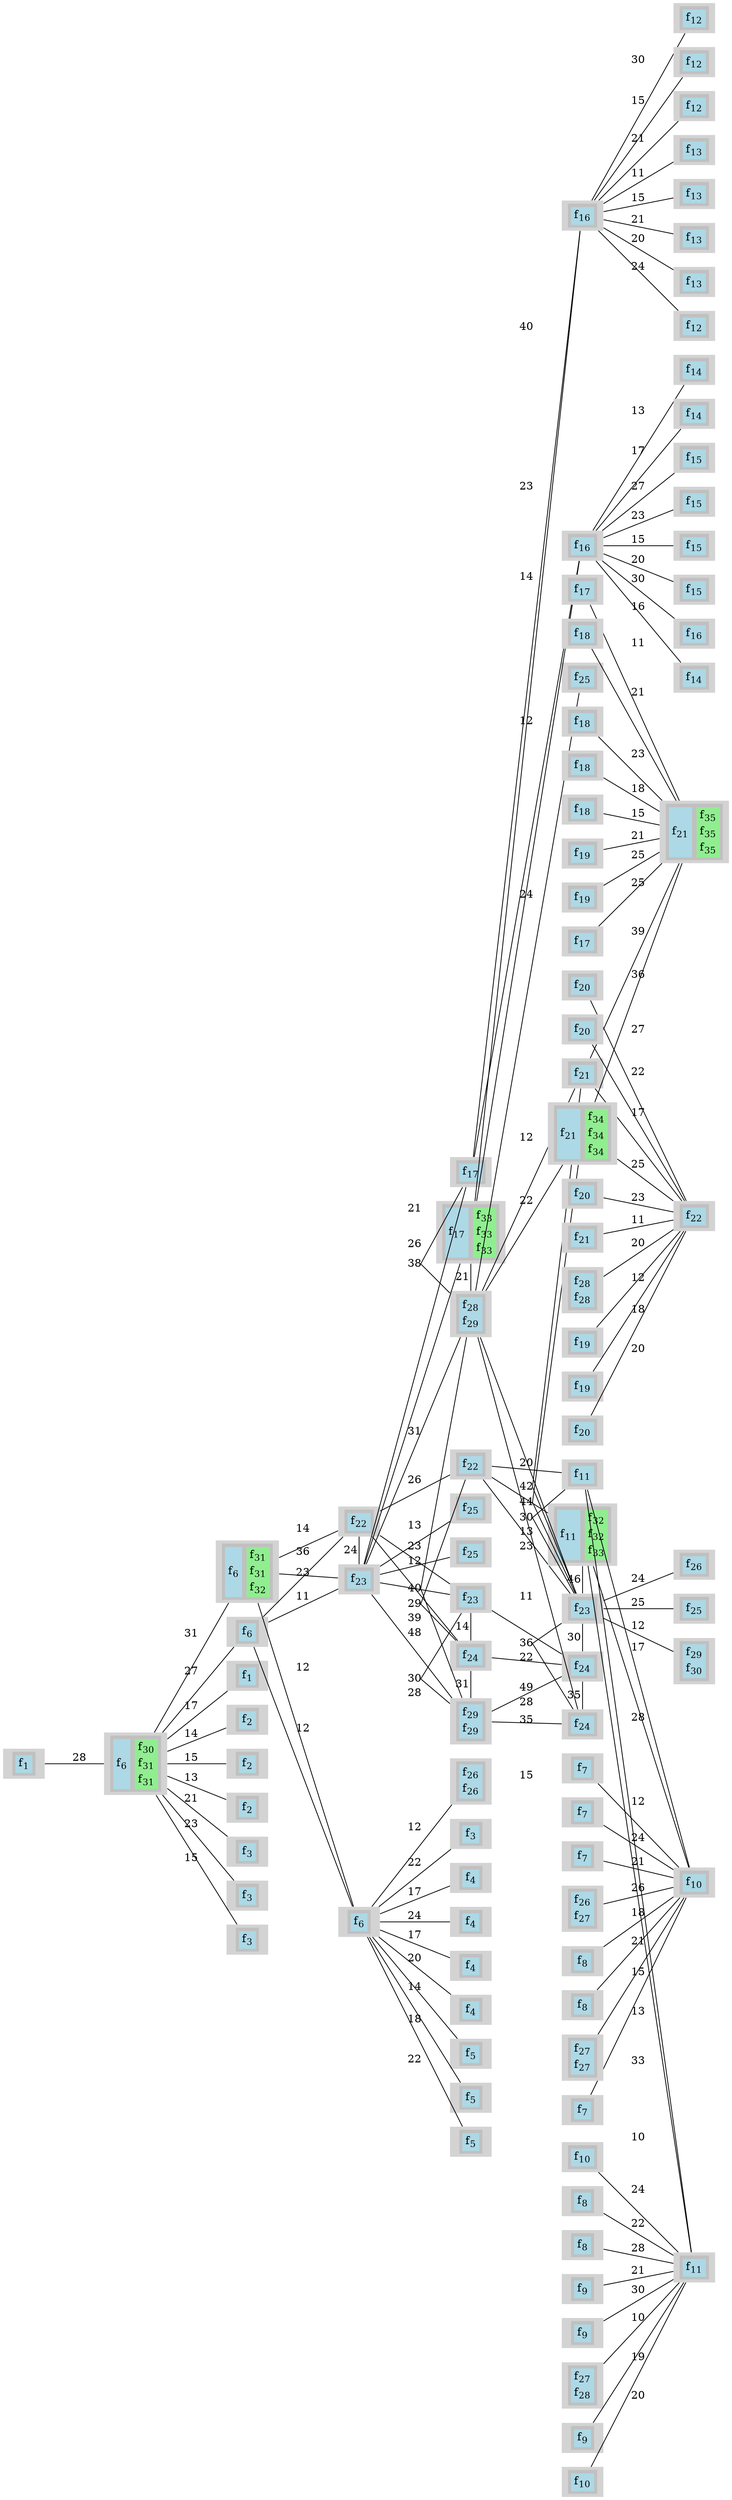 digraph G
{
ranksep = "equally"
rankdir = LR
node [shape=none]
{rank = same; 1; };
{rank = same; 18; };
{rank = same; 2; 3; 4; 5; 6; 7; 8; 20; 21; };
{rank = same; 19; 82; 84; };
{rank = same; 9; 10; 11; 12; 13; 14; 15; 16; 17; 83; 87; 88; 60; 61; 86; 89; 92; 93; };
{rank = same; 40; 41; 85; 90; 58; 59; 78; 79; 91; 94; };
{rank = same; 38; 39; 95; 96; 97; 42; 43; 44; 45; 46; 47; 48; 49; 50; 51; 52; 53; 54; 55; 56; 57; 80; 81; };
{rank = same; 22; 23; 24; 25; 26; 27; 28; 29; 30; 31; 32; 33; 34; 35; 36; 37; 62; 63; 64; 65; 66; 67; 68; 69; 70; 71; 72; 73; 74; 75; 76; 77; };
1[style=filled
label=<
<TABLE BORDER="0" BGCOLOR="gray">
<TR>
<TD>
<TABLE BORDER="0" BGCOLOR="lightblue">
<TR><TD PORT="f1" BGCOLOR="lightblue">f<SUB>1</SUB></TD></TR>
</TABLE>
</TD>
</TR>
</TABLE>>]

18[style=filled
label=<
<TABLE BORDER="0" BGCOLOR="gray">
<TR>
<TD>
<TABLE BORDER="0" BGCOLOR="lightblue">
<TR><TD PORT="f17" BGCOLOR="lightblue">f<SUB>6</SUB></TD></TR>
</TABLE>
</TD>
<TD>
<TABLE BORDER="0" BGCOLOR="lightgreen">
<TR><TD PORT="f106" BGCOLOR="lightgreen">f<SUB>30</SUB></TD></TR>
<TR><TD PORT="f107" BGCOLOR="lightgreen">f<SUB>31</SUB></TD></TR>
<TR><TD PORT="f108" BGCOLOR="lightgreen">f<SUB>31</SUB></TD></TR>
</TABLE>
</TD>
</TR>
</TABLE>>]

2[style=filled
label=<
<TABLE BORDER="0" BGCOLOR="gray">
<TR>
<TD>
<TABLE BORDER="0" BGCOLOR="lightblue">
<TR><TD PORT="f2" BGCOLOR="lightblue">f<SUB>1</SUB></TD></TR>
</TABLE>
</TD>
</TR>
</TABLE>>]

3[style=filled
label=<
<TABLE BORDER="0" BGCOLOR="gray">
<TR>
<TD>
<TABLE BORDER="0" BGCOLOR="lightblue">
<TR><TD PORT="f3" BGCOLOR="lightblue">f<SUB>2</SUB></TD></TR>
</TABLE>
</TD>
</TR>
</TABLE>>]

4[style=filled
label=<
<TABLE BORDER="0" BGCOLOR="gray">
<TR>
<TD>
<TABLE BORDER="0" BGCOLOR="lightblue">
<TR><TD PORT="f4" BGCOLOR="lightblue">f<SUB>2</SUB></TD></TR>
</TABLE>
</TD>
</TR>
</TABLE>>]

5[style=filled
label=<
<TABLE BORDER="0" BGCOLOR="gray">
<TR>
<TD>
<TABLE BORDER="0" BGCOLOR="lightblue">
<TR><TD PORT="f5" BGCOLOR="lightblue">f<SUB>2</SUB></TD></TR>
</TABLE>
</TD>
</TR>
</TABLE>>]

6[style=filled
label=<
<TABLE BORDER="0" BGCOLOR="gray">
<TR>
<TD>
<TABLE BORDER="0" BGCOLOR="lightblue">
<TR><TD PORT="f6" BGCOLOR="lightblue">f<SUB>3</SUB></TD></TR>
</TABLE>
</TD>
</TR>
</TABLE>>]

7[style=filled
label=<
<TABLE BORDER="0" BGCOLOR="gray">
<TR>
<TD>
<TABLE BORDER="0" BGCOLOR="lightblue">
<TR><TD PORT="f7" BGCOLOR="lightblue">f<SUB>3</SUB></TD></TR>
</TABLE>
</TD>
</TR>
</TABLE>>]

8[style=filled
label=<
<TABLE BORDER="0" BGCOLOR="gray">
<TR>
<TD>
<TABLE BORDER="0" BGCOLOR="lightblue">
<TR><TD PORT="f8" BGCOLOR="lightblue">f<SUB>3</SUB></TD></TR>
</TABLE>
</TD>
</TR>
</TABLE>>]

20[style=filled
label=<
<TABLE BORDER="0" BGCOLOR="gray">
<TR>
<TD>
<TABLE BORDER="0" BGCOLOR="lightblue">
<TR><TD PORT="f19" BGCOLOR="lightblue">f<SUB>6</SUB></TD></TR>
</TABLE>
</TD>
</TR>
</TABLE>>]

21[style=filled
label=<
<TABLE BORDER="0" BGCOLOR="gray">
<TR>
<TD>
<TABLE BORDER="0" BGCOLOR="lightblue">
<TR><TD PORT="f20" BGCOLOR="lightblue">f<SUB>6</SUB></TD></TR>
</TABLE>
</TD>
<TD>
<TABLE BORDER="0" BGCOLOR="lightgreen">
<TR><TD PORT="f109" BGCOLOR="lightgreen">f<SUB>31</SUB></TD></TR>
<TR><TD PORT="f110" BGCOLOR="lightgreen">f<SUB>31</SUB></TD></TR>
<TR><TD PORT="f111" BGCOLOR="lightgreen">f<SUB>32</SUB></TD></TR>
</TABLE>
</TD>
</TR>
</TABLE>>]

19[style=filled
label=<
<TABLE BORDER="0" BGCOLOR="gray">
<TR>
<TD>
<TABLE BORDER="0" BGCOLOR="lightblue">
<TR><TD PORT="f18" BGCOLOR="lightblue">f<SUB>6</SUB></TD></TR>
</TABLE>
</TD>
</TR>
</TABLE>>]

82[style=filled
label=<
<TABLE BORDER="0" BGCOLOR="gray">
<TR>
<TD>
<TABLE BORDER="0" BGCOLOR="lightblue">
<TR><TD PORT="f77" BGCOLOR="lightblue">f<SUB>22</SUB></TD></TR>
</TABLE>
</TD>
</TR>
</TABLE>>]

84[style=filled
label=<
<TABLE BORDER="0" BGCOLOR="gray">
<TR>
<TD>
<TABLE BORDER="0" BGCOLOR="lightblue">
<TR><TD PORT="f79" BGCOLOR="lightblue">f<SUB>23</SUB></TD></TR>
</TABLE>
</TD>
</TR>
</TABLE>>]

9[style=filled
label=<
<TABLE BORDER="0" BGCOLOR="gray">
<TR>
<TD>
<TABLE BORDER="0" BGCOLOR="lightblue">
<TR><TD PORT="f9" BGCOLOR="lightblue">f<SUB>3</SUB></TD></TR>
</TABLE>
</TD>
</TR>
</TABLE>>]

10[style=filled
label=<
<TABLE BORDER="0" BGCOLOR="gray">
<TR>
<TD>
<TABLE BORDER="0" BGCOLOR="lightblue">
<TR><TD PORT="f10" BGCOLOR="lightblue">f<SUB>4</SUB></TD></TR>
</TABLE>
</TD>
</TR>
</TABLE>>]

11[style=filled
label=<
<TABLE BORDER="0" BGCOLOR="gray">
<TR>
<TD>
<TABLE BORDER="0" BGCOLOR="lightblue">
<TR><TD PORT="f11" BGCOLOR="lightblue">f<SUB>4</SUB></TD></TR>
</TABLE>
</TD>
</TR>
</TABLE>>]

12[style=filled
label=<
<TABLE BORDER="0" BGCOLOR="gray">
<TR>
<TD>
<TABLE BORDER="0" BGCOLOR="lightblue">
<TR><TD PORT="f12" BGCOLOR="lightblue">f<SUB>4</SUB></TD></TR>
</TABLE>
</TD>
</TR>
</TABLE>>]

13[style=filled
label=<
<TABLE BORDER="0" BGCOLOR="gray">
<TR>
<TD>
<TABLE BORDER="0" BGCOLOR="lightblue">
<TR><TD PORT="f13" BGCOLOR="lightblue">f<SUB>4</SUB></TD></TR>
</TABLE>
</TD>
</TR>
</TABLE>>]

14[style=filled
label=<
<TABLE BORDER="0" BGCOLOR="gray">
<TR>
<TD>
<TABLE BORDER="0" BGCOLOR="lightblue">
<TR><TD PORT="f14" BGCOLOR="lightblue">f<SUB>5</SUB></TD></TR>
</TABLE>
</TD>
</TR>
</TABLE>>]

15[style=filled
label=<
<TABLE BORDER="0" BGCOLOR="gray">
<TR>
<TD>
<TABLE BORDER="0" BGCOLOR="lightblue">
<TR><TD PORT="f15" BGCOLOR="lightblue">f<SUB>5</SUB></TD></TR>
</TABLE>
</TD>
</TR>
</TABLE>>]

16[style=filled
label=<
<TABLE BORDER="0" BGCOLOR="gray">
<TR>
<TD>
<TABLE BORDER="0" BGCOLOR="lightblue">
<TR><TD PORT="f16" BGCOLOR="lightblue">f<SUB>5</SUB></TD></TR>
</TABLE>
</TD>
</TR>
</TABLE>>]

17[style=filled
label=<
<TABLE BORDER="0" BGCOLOR="gray">
<TR>
<TD>
<TABLE BORDER="0" BGCOLOR="lightblue">
<TR><TD PORT="f90" BGCOLOR="lightblue">f<SUB>26</SUB></TD></TR>
<TR><TD PORT="f91" BGCOLOR="lightblue">f<SUB>26</SUB></TD></TR>
</TABLE>
</TD>
</TR>
</TABLE>>]

83[style=filled
label=<
<TABLE BORDER="0" BGCOLOR="gray">
<TR>
<TD>
<TABLE BORDER="0" BGCOLOR="lightblue">
<TR><TD PORT="f78" BGCOLOR="lightblue">f<SUB>22</SUB></TD></TR>
</TABLE>
</TD>
</TR>
</TABLE>>]

87[style=filled
label=<
<TABLE BORDER="0" BGCOLOR="gray">
<TR>
<TD>
<TABLE BORDER="0" BGCOLOR="lightblue">
<TR><TD PORT="f81" BGCOLOR="lightblue">f<SUB>23</SUB></TD></TR>
</TABLE>
</TD>
</TR>
</TABLE>>]

88[style=filled
label=<
<TABLE BORDER="0" BGCOLOR="gray">
<TR>
<TD>
<TABLE BORDER="0" BGCOLOR="lightblue">
<TR><TD PORT="f82" BGCOLOR="lightblue">f<SUB>24</SUB></TD></TR>
</TABLE>
</TD>
</TR>
</TABLE>>]

60[style=filled
label=<
<TABLE BORDER="0" BGCOLOR="gray">
<TR>
<TD>
<TABLE BORDER="0" BGCOLOR="lightblue">
<TR><TD PORT="f56" BGCOLOR="lightblue">f<SUB>17</SUB></TD></TR>
</TABLE>
</TD>
<TD>
<TABLE BORDER="0" BGCOLOR="lightgreen">
<TR><TD PORT="f115" BGCOLOR="lightgreen">f<SUB>33</SUB></TD></TR>
<TR><TD PORT="f116" BGCOLOR="lightgreen">f<SUB>33</SUB></TD></TR>
<TR><TD PORT="f117" BGCOLOR="lightgreen">f<SUB>33</SUB></TD></TR>
</TABLE>
</TD>
</TR>
</TABLE>>]

61[style=filled
label=<
<TABLE BORDER="0" BGCOLOR="gray">
<TR>
<TD>
<TABLE BORDER="0" BGCOLOR="lightblue">
<TR><TD PORT="f57" BGCOLOR="lightblue">f<SUB>17</SUB></TD></TR>
</TABLE>
</TD>
</TR>
</TABLE>>]

86[style=filled
label=<
<TABLE BORDER="0" BGCOLOR="gray">
<TR>
<TD>
<TABLE BORDER="0" BGCOLOR="lightblue">
<TR><TD PORT="f100" BGCOLOR="lightblue">f<SUB>28</SUB></TD></TR>
<TR><TD PORT="f101" BGCOLOR="lightblue">f<SUB>29</SUB></TD></TR>
</TABLE>
</TD>
</TR>
</TABLE>>]

89[style=filled
label=<
<TABLE BORDER="0" BGCOLOR="gray">
<TR>
<TD>
<TABLE BORDER="0" BGCOLOR="lightblue">
<TR><TD PORT="f102" BGCOLOR="lightblue">f<SUB>29</SUB></TD></TR>
<TR><TD PORT="f103" BGCOLOR="lightblue">f<SUB>29</SUB></TD></TR>
</TABLE>
</TD>
</TR>
</TABLE>>]

92[style=filled
label=<
<TABLE BORDER="0" BGCOLOR="gray">
<TR>
<TD>
<TABLE BORDER="0" BGCOLOR="lightblue">
<TR><TD PORT="f85" BGCOLOR="lightblue">f<SUB>25</SUB></TD></TR>
</TABLE>
</TD>
</TR>
</TABLE>>]

93[style=filled
label=<
<TABLE BORDER="0" BGCOLOR="gray">
<TR>
<TD>
<TABLE BORDER="0" BGCOLOR="lightblue">
<TR><TD PORT="f86" BGCOLOR="lightblue">f<SUB>25</SUB></TD></TR>
</TABLE>
</TD>
</TR>
</TABLE>>]

40[style=filled
label=<
<TABLE BORDER="0" BGCOLOR="gray">
<TR>
<TD>
<TABLE BORDER="0" BGCOLOR="lightblue">
<TR><TD PORT="f36" BGCOLOR="lightblue">f<SUB>11</SUB></TD></TR>
</TABLE>
</TD>
<TD>
<TABLE BORDER="0" BGCOLOR="lightgreen">
<TR><TD PORT="f112" BGCOLOR="lightgreen">f<SUB>32</SUB></TD></TR>
<TR><TD PORT="f113" BGCOLOR="lightgreen">f<SUB>32</SUB></TD></TR>
<TR><TD PORT="f114" BGCOLOR="lightgreen">f<SUB>33</SUB></TD></TR>
</TABLE>
</TD>
</TR>
</TABLE>>]

41[style=filled
label=<
<TABLE BORDER="0" BGCOLOR="gray">
<TR>
<TD>
<TABLE BORDER="0" BGCOLOR="lightblue">
<TR><TD PORT="f37" BGCOLOR="lightblue">f<SUB>11</SUB></TD></TR>
</TABLE>
</TD>
</TR>
</TABLE>>]

85[style=filled
label=<
<TABLE BORDER="0" BGCOLOR="gray">
<TR>
<TD>
<TABLE BORDER="0" BGCOLOR="lightblue">
<TR><TD PORT="f80" BGCOLOR="lightblue">f<SUB>23</SUB></TD></TR>
</TABLE>
</TD>
</TR>
</TABLE>>]

90[style=filled
label=<
<TABLE BORDER="0" BGCOLOR="gray">
<TR>
<TD>
<TABLE BORDER="0" BGCOLOR="lightblue">
<TR><TD PORT="f83" BGCOLOR="lightblue">f<SUB>24</SUB></TD></TR>
</TABLE>
</TD>
</TR>
</TABLE>>]

58[style=filled
label=<
<TABLE BORDER="0" BGCOLOR="gray">
<TR>
<TD>
<TABLE BORDER="0" BGCOLOR="lightblue">
<TR><TD PORT="f54" BGCOLOR="lightblue">f<SUB>16</SUB></TD></TR>
</TABLE>
</TD>
</TR>
</TABLE>>]

59[style=filled
label=<
<TABLE BORDER="0" BGCOLOR="gray">
<TR>
<TD>
<TABLE BORDER="0" BGCOLOR="lightblue">
<TR><TD PORT="f55" BGCOLOR="lightblue">f<SUB>16</SUB></TD></TR>
</TABLE>
</TD>
</TR>
</TABLE>>]

78[style=filled
label=<
<TABLE BORDER="0" BGCOLOR="gray">
<TR>
<TD>
<TABLE BORDER="0" BGCOLOR="lightblue">
<TR><TD PORT="f73" BGCOLOR="lightblue">f<SUB>21</SUB></TD></TR>
</TABLE>
</TD>
</TR>
</TABLE>>]

79[style=filled
label=<
<TABLE BORDER="0" BGCOLOR="gray">
<TR>
<TD>
<TABLE BORDER="0" BGCOLOR="lightblue">
<TR><TD PORT="f74" BGCOLOR="lightblue">f<SUB>21</SUB></TD></TR>
</TABLE>
</TD>
<TD>
<TABLE BORDER="0" BGCOLOR="lightgreen">
<TR><TD PORT="f118" BGCOLOR="lightgreen">f<SUB>34</SUB></TD></TR>
<TR><TD PORT="f119" BGCOLOR="lightgreen">f<SUB>34</SUB></TD></TR>
<TR><TD PORT="f120" BGCOLOR="lightgreen">f<SUB>34</SUB></TD></TR>
</TABLE>
</TD>
</TR>
</TABLE>>]

91[style=filled
label=<
<TABLE BORDER="0" BGCOLOR="gray">
<TR>
<TD>
<TABLE BORDER="0" BGCOLOR="lightblue">
<TR><TD PORT="f84" BGCOLOR="lightblue">f<SUB>24</SUB></TD></TR>
</TABLE>
</TD>
</TR>
</TABLE>>]

94[style=filled
label=<
<TABLE BORDER="0" BGCOLOR="gray">
<TR>
<TD>
<TABLE BORDER="0" BGCOLOR="lightblue">
<TR><TD PORT="f87" BGCOLOR="lightblue">f<SUB>25</SUB></TD></TR>
</TABLE>
</TD>
</TR>
</TABLE>>]

38[style=filled
label=<
<TABLE BORDER="0" BGCOLOR="gray">
<TR>
<TD>
<TABLE BORDER="0" BGCOLOR="lightblue">
<TR><TD PORT="f34" BGCOLOR="lightblue">f<SUB>10</SUB></TD></TR>
</TABLE>
</TD>
</TR>
</TABLE>>]

39[style=filled
label=<
<TABLE BORDER="0" BGCOLOR="gray">
<TR>
<TD>
<TABLE BORDER="0" BGCOLOR="lightblue">
<TR><TD PORT="f35" BGCOLOR="lightblue">f<SUB>11</SUB></TD></TR>
</TABLE>
</TD>
</TR>
</TABLE>>]

95[style=filled
label=<
<TABLE BORDER="0" BGCOLOR="gray">
<TR>
<TD>
<TABLE BORDER="0" BGCOLOR="lightblue">
<TR><TD PORT="f88" BGCOLOR="lightblue">f<SUB>25</SUB></TD></TR>
</TABLE>
</TD>
</TR>
</TABLE>>]

96[style=filled
label=<
<TABLE BORDER="0" BGCOLOR="gray">
<TR>
<TD>
<TABLE BORDER="0" BGCOLOR="lightblue">
<TR><TD PORT="f104" BGCOLOR="lightblue">f<SUB>29</SUB></TD></TR>
<TR><TD PORT="f105" BGCOLOR="lightblue">f<SUB>30</SUB></TD></TR>
</TABLE>
</TD>
</TR>
</TABLE>>]

97[style=filled
label=<
<TABLE BORDER="0" BGCOLOR="gray">
<TR>
<TD>
<TABLE BORDER="0" BGCOLOR="lightblue">
<TR><TD PORT="f89" BGCOLOR="lightblue">f<SUB>26</SUB></TD></TR>
</TABLE>
</TD>
</TR>
</TABLE>>]

42[style=filled
label=<
<TABLE BORDER="0" BGCOLOR="gray">
<TR>
<TD>
<TABLE BORDER="0" BGCOLOR="lightblue">
<TR><TD PORT="f38" BGCOLOR="lightblue">f<SUB>12</SUB></TD></TR>
</TABLE>
</TD>
</TR>
</TABLE>>]

43[style=filled
label=<
<TABLE BORDER="0" BGCOLOR="gray">
<TR>
<TD>
<TABLE BORDER="0" BGCOLOR="lightblue">
<TR><TD PORT="f39" BGCOLOR="lightblue">f<SUB>12</SUB></TD></TR>
</TABLE>
</TD>
</TR>
</TABLE>>]

44[style=filled
label=<
<TABLE BORDER="0" BGCOLOR="gray">
<TR>
<TD>
<TABLE BORDER="0" BGCOLOR="lightblue">
<TR><TD PORT="f40" BGCOLOR="lightblue">f<SUB>12</SUB></TD></TR>
</TABLE>
</TD>
</TR>
</TABLE>>]

45[style=filled
label=<
<TABLE BORDER="0" BGCOLOR="gray">
<TR>
<TD>
<TABLE BORDER="0" BGCOLOR="lightblue">
<TR><TD PORT="f41" BGCOLOR="lightblue">f<SUB>12</SUB></TD></TR>
</TABLE>
</TD>
</TR>
</TABLE>>]

46[style=filled
label=<
<TABLE BORDER="0" BGCOLOR="gray">
<TR>
<TD>
<TABLE BORDER="0" BGCOLOR="lightblue">
<TR><TD PORT="f42" BGCOLOR="lightblue">f<SUB>13</SUB></TD></TR>
</TABLE>
</TD>
</TR>
</TABLE>>]

47[style=filled
label=<
<TABLE BORDER="0" BGCOLOR="gray">
<TR>
<TD>
<TABLE BORDER="0" BGCOLOR="lightblue">
<TR><TD PORT="f43" BGCOLOR="lightblue">f<SUB>13</SUB></TD></TR>
</TABLE>
</TD>
</TR>
</TABLE>>]

48[style=filled
label=<
<TABLE BORDER="0" BGCOLOR="gray">
<TR>
<TD>
<TABLE BORDER="0" BGCOLOR="lightblue">
<TR><TD PORT="f44" BGCOLOR="lightblue">f<SUB>13</SUB></TD></TR>
</TABLE>
</TD>
</TR>
</TABLE>>]

49[style=filled
label=<
<TABLE BORDER="0" BGCOLOR="gray">
<TR>
<TD>
<TABLE BORDER="0" BGCOLOR="lightblue">
<TR><TD PORT="f45" BGCOLOR="lightblue">f<SUB>13</SUB></TD></TR>
</TABLE>
</TD>
</TR>
</TABLE>>]

50[style=filled
label=<
<TABLE BORDER="0" BGCOLOR="gray">
<TR>
<TD>
<TABLE BORDER="0" BGCOLOR="lightblue">
<TR><TD PORT="f46" BGCOLOR="lightblue">f<SUB>14</SUB></TD></TR>
</TABLE>
</TD>
</TR>
</TABLE>>]

51[style=filled
label=<
<TABLE BORDER="0" BGCOLOR="gray">
<TR>
<TD>
<TABLE BORDER="0" BGCOLOR="lightblue">
<TR><TD PORT="f47" BGCOLOR="lightblue">f<SUB>14</SUB></TD></TR>
</TABLE>
</TD>
</TR>
</TABLE>>]

52[style=filled
label=<
<TABLE BORDER="0" BGCOLOR="gray">
<TR>
<TD>
<TABLE BORDER="0" BGCOLOR="lightblue">
<TR><TD PORT="f48" BGCOLOR="lightblue">f<SUB>14</SUB></TD></TR>
</TABLE>
</TD>
</TR>
</TABLE>>]

53[style=filled
label=<
<TABLE BORDER="0" BGCOLOR="gray">
<TR>
<TD>
<TABLE BORDER="0" BGCOLOR="lightblue">
<TR><TD PORT="f49" BGCOLOR="lightblue">f<SUB>15</SUB></TD></TR>
</TABLE>
</TD>
</TR>
</TABLE>>]

54[style=filled
label=<
<TABLE BORDER="0" BGCOLOR="gray">
<TR>
<TD>
<TABLE BORDER="0" BGCOLOR="lightblue">
<TR><TD PORT="f50" BGCOLOR="lightblue">f<SUB>15</SUB></TD></TR>
</TABLE>
</TD>
</TR>
</TABLE>>]

55[style=filled
label=<
<TABLE BORDER="0" BGCOLOR="gray">
<TR>
<TD>
<TABLE BORDER="0" BGCOLOR="lightblue">
<TR><TD PORT="f51" BGCOLOR="lightblue">f<SUB>15</SUB></TD></TR>
</TABLE>
</TD>
</TR>
</TABLE>>]

56[style=filled
label=<
<TABLE BORDER="0" BGCOLOR="gray">
<TR>
<TD>
<TABLE BORDER="0" BGCOLOR="lightblue">
<TR><TD PORT="f52" BGCOLOR="lightblue">f<SUB>15</SUB></TD></TR>
</TABLE>
</TD>
</TR>
</TABLE>>]

57[style=filled
label=<
<TABLE BORDER="0" BGCOLOR="gray">
<TR>
<TD>
<TABLE BORDER="0" BGCOLOR="lightblue">
<TR><TD PORT="f53" BGCOLOR="lightblue">f<SUB>16</SUB></TD></TR>
</TABLE>
</TD>
</TR>
</TABLE>>]

80[style=filled
label=<
<TABLE BORDER="0" BGCOLOR="gray">
<TR>
<TD>
<TABLE BORDER="0" BGCOLOR="lightblue">
<TR><TD PORT="f75" BGCOLOR="lightblue">f<SUB>21</SUB></TD></TR>
</TABLE>
</TD>
<TD>
<TABLE BORDER="0" BGCOLOR="lightgreen">
<TR><TD PORT="f121" BGCOLOR="lightgreen">f<SUB>35</SUB></TD></TR>
<TR><TD PORT="f122" BGCOLOR="lightgreen">f<SUB>35</SUB></TD></TR>
<TR><TD PORT="f123" BGCOLOR="lightgreen">f<SUB>35</SUB></TD></TR>
</TABLE>
</TD>
</TR>
</TABLE>>]

81[style=filled
label=<
<TABLE BORDER="0" BGCOLOR="gray">
<TR>
<TD>
<TABLE BORDER="0" BGCOLOR="lightblue">
<TR><TD PORT="f76" BGCOLOR="lightblue">f<SUB>22</SUB></TD></TR>
</TABLE>
</TD>
</TR>
</TABLE>>]

22[style=filled
label=<
<TABLE BORDER="0" BGCOLOR="gray">
<TR>
<TD>
<TABLE BORDER="0" BGCOLOR="lightblue">
<TR><TD PORT="f21" BGCOLOR="lightblue">f<SUB>7</SUB></TD></TR>
</TABLE>
</TD>
</TR>
</TABLE>>]

23[style=filled
label=<
<TABLE BORDER="0" BGCOLOR="gray">
<TR>
<TD>
<TABLE BORDER="0" BGCOLOR="lightblue">
<TR><TD PORT="f22" BGCOLOR="lightblue">f<SUB>7</SUB></TD></TR>
</TABLE>
</TD>
</TR>
</TABLE>>]

24[style=filled
label=<
<TABLE BORDER="0" BGCOLOR="gray">
<TR>
<TD>
<TABLE BORDER="0" BGCOLOR="lightblue">
<TR><TD PORT="f23" BGCOLOR="lightblue">f<SUB>7</SUB></TD></TR>
</TABLE>
</TD>
</TR>
</TABLE>>]

25[style=filled
label=<
<TABLE BORDER="0" BGCOLOR="gray">
<TR>
<TD>
<TABLE BORDER="0" BGCOLOR="lightblue">
<TR><TD PORT="f24" BGCOLOR="lightblue">f<SUB>7</SUB></TD></TR>
</TABLE>
</TD>
</TR>
</TABLE>>]

26[style=filled
label=<
<TABLE BORDER="0" BGCOLOR="gray">
<TR>
<TD>
<TABLE BORDER="0" BGCOLOR="lightblue">
<TR><TD PORT="f92" BGCOLOR="lightblue">f<SUB>26</SUB></TD></TR>
<TR><TD PORT="f93" BGCOLOR="lightblue">f<SUB>27</SUB></TD></TR>
</TABLE>
</TD>
</TR>
</TABLE>>]

27[style=filled
label=<
<TABLE BORDER="0" BGCOLOR="gray">
<TR>
<TD>
<TABLE BORDER="0" BGCOLOR="lightblue">
<TR><TD PORT="f25" BGCOLOR="lightblue">f<SUB>8</SUB></TD></TR>
</TABLE>
</TD>
</TR>
</TABLE>>]

28[style=filled
label=<
<TABLE BORDER="0" BGCOLOR="gray">
<TR>
<TD>
<TABLE BORDER="0" BGCOLOR="lightblue">
<TR><TD PORT="f26" BGCOLOR="lightblue">f<SUB>8</SUB></TD></TR>
</TABLE>
</TD>
</TR>
</TABLE>>]

29[style=filled
label=<
<TABLE BORDER="0" BGCOLOR="gray">
<TR>
<TD>
<TABLE BORDER="0" BGCOLOR="lightblue">
<TR><TD PORT="f94" BGCOLOR="lightblue">f<SUB>27</SUB></TD></TR>
<TR><TD PORT="f95" BGCOLOR="lightblue">f<SUB>27</SUB></TD></TR>
</TABLE>
</TD>
</TR>
</TABLE>>]

30[style=filled
label=<
<TABLE BORDER="0" BGCOLOR="gray">
<TR>
<TD>
<TABLE BORDER="0" BGCOLOR="lightblue">
<TR><TD PORT="f27" BGCOLOR="lightblue">f<SUB>8</SUB></TD></TR>
</TABLE>
</TD>
</TR>
</TABLE>>]

31[style=filled
label=<
<TABLE BORDER="0" BGCOLOR="gray">
<TR>
<TD>
<TABLE BORDER="0" BGCOLOR="lightblue">
<TR><TD PORT="f28" BGCOLOR="lightblue">f<SUB>8</SUB></TD></TR>
</TABLE>
</TD>
</TR>
</TABLE>>]

32[style=filled
label=<
<TABLE BORDER="0" BGCOLOR="gray">
<TR>
<TD>
<TABLE BORDER="0" BGCOLOR="lightblue">
<TR><TD PORT="f29" BGCOLOR="lightblue">f<SUB>9</SUB></TD></TR>
</TABLE>
</TD>
</TR>
</TABLE>>]

33[style=filled
label=<
<TABLE BORDER="0" BGCOLOR="gray">
<TR>
<TD>
<TABLE BORDER="0" BGCOLOR="lightblue">
<TR><TD PORT="f30" BGCOLOR="lightblue">f<SUB>9</SUB></TD></TR>
</TABLE>
</TD>
</TR>
</TABLE>>]

34[style=filled
label=<
<TABLE BORDER="0" BGCOLOR="gray">
<TR>
<TD>
<TABLE BORDER="0" BGCOLOR="lightblue">
<TR><TD PORT="f96" BGCOLOR="lightblue">f<SUB>27</SUB></TD></TR>
<TR><TD PORT="f97" BGCOLOR="lightblue">f<SUB>28</SUB></TD></TR>
</TABLE>
</TD>
</TR>
</TABLE>>]

35[style=filled
label=<
<TABLE BORDER="0" BGCOLOR="gray">
<TR>
<TD>
<TABLE BORDER="0" BGCOLOR="lightblue">
<TR><TD PORT="f31" BGCOLOR="lightblue">f<SUB>9</SUB></TD></TR>
</TABLE>
</TD>
</TR>
</TABLE>>]

36[style=filled
label=<
<TABLE BORDER="0" BGCOLOR="gray">
<TR>
<TD>
<TABLE BORDER="0" BGCOLOR="lightblue">
<TR><TD PORT="f32" BGCOLOR="lightblue">f<SUB>10</SUB></TD></TR>
</TABLE>
</TD>
</TR>
</TABLE>>]

37[style=filled
label=<
<TABLE BORDER="0" BGCOLOR="gray">
<TR>
<TD>
<TABLE BORDER="0" BGCOLOR="lightblue">
<TR><TD PORT="f33" BGCOLOR="lightblue">f<SUB>10</SUB></TD></TR>
</TABLE>
</TD>
</TR>
</TABLE>>]

62[style=filled
label=<
<TABLE BORDER="0" BGCOLOR="gray">
<TR>
<TD>
<TABLE BORDER="0" BGCOLOR="lightblue">
<TR><TD PORT="f58" BGCOLOR="lightblue">f<SUB>17</SUB></TD></TR>
</TABLE>
</TD>
</TR>
</TABLE>>]

63[style=filled
label=<
<TABLE BORDER="0" BGCOLOR="gray">
<TR>
<TD>
<TABLE BORDER="0" BGCOLOR="lightblue">
<TR><TD PORT="f59" BGCOLOR="lightblue">f<SUB>17</SUB></TD></TR>
</TABLE>
</TD>
</TR>
</TABLE>>]

64[style=filled
label=<
<TABLE BORDER="0" BGCOLOR="gray">
<TR>
<TD>
<TABLE BORDER="0" BGCOLOR="lightblue">
<TR><TD PORT="f60" BGCOLOR="lightblue">f<SUB>18</SUB></TD></TR>
</TABLE>
</TD>
</TR>
</TABLE>>]

65[style=filled
label=<
<TABLE BORDER="0" BGCOLOR="gray">
<TR>
<TD>
<TABLE BORDER="0" BGCOLOR="lightblue">
<TR><TD PORT="f61" BGCOLOR="lightblue">f<SUB>18</SUB></TD></TR>
</TABLE>
</TD>
</TR>
</TABLE>>]

66[style=filled
label=<
<TABLE BORDER="0" BGCOLOR="gray">
<TR>
<TD>
<TABLE BORDER="0" BGCOLOR="lightblue">
<TR><TD PORT="f62" BGCOLOR="lightblue">f<SUB>18</SUB></TD></TR>
</TABLE>
</TD>
</TR>
</TABLE>>]

67[style=filled
label=<
<TABLE BORDER="0" BGCOLOR="gray">
<TR>
<TD>
<TABLE BORDER="0" BGCOLOR="lightblue">
<TR><TD PORT="f63" BGCOLOR="lightblue">f<SUB>18</SUB></TD></TR>
</TABLE>
</TD>
</TR>
</TABLE>>]

68[style=filled
label=<
<TABLE BORDER="0" BGCOLOR="gray">
<TR>
<TD>
<TABLE BORDER="0" BGCOLOR="lightblue">
<TR><TD PORT="f64" BGCOLOR="lightblue">f<SUB>19</SUB></TD></TR>
</TABLE>
</TD>
</TR>
</TABLE>>]

69[style=filled
label=<
<TABLE BORDER="0" BGCOLOR="gray">
<TR>
<TD>
<TABLE BORDER="0" BGCOLOR="lightblue">
<TR><TD PORT="f65" BGCOLOR="lightblue">f<SUB>19</SUB></TD></TR>
</TABLE>
</TD>
</TR>
</TABLE>>]

70[style=filled
label=<
<TABLE BORDER="0" BGCOLOR="gray">
<TR>
<TD>
<TABLE BORDER="0" BGCOLOR="lightblue">
<TR><TD PORT="f66" BGCOLOR="lightblue">f<SUB>19</SUB></TD></TR>
</TABLE>
</TD>
</TR>
</TABLE>>]

71[style=filled
label=<
<TABLE BORDER="0" BGCOLOR="gray">
<TR>
<TD>
<TABLE BORDER="0" BGCOLOR="lightblue">
<TR><TD PORT="f67" BGCOLOR="lightblue">f<SUB>19</SUB></TD></TR>
</TABLE>
</TD>
</TR>
</TABLE>>]

72[style=filled
label=<
<TABLE BORDER="0" BGCOLOR="gray">
<TR>
<TD>
<TABLE BORDER="0" BGCOLOR="lightblue">
<TR><TD PORT="f68" BGCOLOR="lightblue">f<SUB>20</SUB></TD></TR>
</TABLE>
</TD>
</TR>
</TABLE>>]

73[style=filled
label=<
<TABLE BORDER="0" BGCOLOR="gray">
<TR>
<TD>
<TABLE BORDER="0" BGCOLOR="lightblue">
<TR><TD PORT="f69" BGCOLOR="lightblue">f<SUB>20</SUB></TD></TR>
</TABLE>
</TD>
</TR>
</TABLE>>]

74[style=filled
label=<
<TABLE BORDER="0" BGCOLOR="gray">
<TR>
<TD>
<TABLE BORDER="0" BGCOLOR="lightblue">
<TR><TD PORT="f70" BGCOLOR="lightblue">f<SUB>20</SUB></TD></TR>
</TABLE>
</TD>
</TR>
</TABLE>>]

75[style=filled
label=<
<TABLE BORDER="0" BGCOLOR="gray">
<TR>
<TD>
<TABLE BORDER="0" BGCOLOR="lightblue">
<TR><TD PORT="f71" BGCOLOR="lightblue">f<SUB>20</SUB></TD></TR>
</TABLE>
</TD>
</TR>
</TABLE>>]

76[style=filled
label=<
<TABLE BORDER="0" BGCOLOR="gray">
<TR>
<TD>
<TABLE BORDER="0" BGCOLOR="lightblue">
<TR><TD PORT="f72" BGCOLOR="lightblue">f<SUB>21</SUB></TD></TR>
</TABLE>
</TD>
</TR>
</TABLE>>]

77[style=filled
label=<
<TABLE BORDER="0" BGCOLOR="gray">
<TR>
<TD>
<TABLE BORDER="0" BGCOLOR="lightblue">
<TR><TD PORT="f98" BGCOLOR="lightblue">f<SUB>28</SUB></TD></TR>
<TR><TD PORT="f99" BGCOLOR="lightblue">f<SUB>28</SUB></TD></TR>
</TABLE>
</TD>
</TR>
</TABLE>>]

1 -> 18[label="28" dir = none]
2 -> 18[label="17" dir = none]
3 -> 18[label="14" dir = none]
4 -> 18[label="15" dir = none]
5 -> 18[label="13" dir = none]
6 -> 18[label="21" dir = none]
7 -> 18[label="23" dir = none]
8 -> 18[label="15" dir = none]
9 -> 19[label="22" dir = none]
10 -> 19[label="17" dir = none]
11 -> 19[label="24" dir = none]
12 -> 19[label="17" dir = none]
13 -> 19[label="20" dir = none]
14 -> 19[label="14" dir = none]
15 -> 19[label="18" dir = none]
16 -> 19[label="22" dir = none]
17 -> 19[label="12" dir = none]
18 -> 20[label="27" dir = none]
18 -> 21[label="31" dir = none]
19 -> 20[label="12" dir = none]
19 -> 21[label="12" dir = none]
20 -> 82[label="36" dir = none]
20 -> 84[label="11" dir = none]
21 -> 82[label="14" dir = none]
21 -> 84[label="23" dir = none]
22 -> 38[label="13" dir = none]
23 -> 38[label="12" dir = none]
24 -> 38[label="24" dir = none]
25 -> 38[label="21" dir = none]
26 -> 38[label="26" dir = none]
27 -> 38[label="18" dir = none]
28 -> 38[label="21" dir = none]
29 -> 38[label="15" dir = none]
30 -> 39[label="22" dir = none]
31 -> 39[label="28" dir = none]
32 -> 39[label="21" dir = none]
33 -> 39[label="30" dir = none]
34 -> 39[label="10" dir = none]
35 -> 39[label="19" dir = none]
36 -> 39[label="20" dir = none]
37 -> 39[label="24" dir = none]
38 -> 40[label="28" dir = none]
38 -> 41[label="17" dir = none]
39 -> 40[label="10" dir = none]
39 -> 41[label="33" dir = none]
40 -> 83[label="13" dir = none]
40 -> 85[label="46" dir = none]
41 -> 83[label="20" dir = none]
41 -> 85[label="30" dir = none]
42 -> 58[label="24" dir = none]
43 -> 58[label="30" dir = none]
44 -> 58[label="15" dir = none]
45 -> 58[label="21" dir = none]
46 -> 58[label="11" dir = none]
47 -> 58[label="15" dir = none]
48 -> 58[label="21" dir = none]
49 -> 58[label="20" dir = none]
50 -> 59[label="16" dir = none]
51 -> 59[label="13" dir = none]
52 -> 59[label="17" dir = none]
53 -> 59[label="27" dir = none]
54 -> 59[label="23" dir = none]
55 -> 59[label="15" dir = none]
56 -> 59[label="20" dir = none]
57 -> 59[label="30" dir = none]
58 -> 60[label="23" dir = none]
58 -> 61[label="40" dir = none]
59 -> 60[label="12" dir = none]
59 -> 61[label="14" dir = none]
60 -> 84[label="26" dir = none]
60 -> 86[label="21" dir = none]
61 -> 84[label="21" dir = none]
61 -> 86[label="38" dir = none]
62 -> 80[label="25" dir = none]
63 -> 80[label="11" dir = none]
64 -> 80[label="21" dir = none]
65 -> 80[label="23" dir = none]
66 -> 80[label="18" dir = none]
67 -> 80[label="15" dir = none]
68 -> 80[label="21" dir = none]
69 -> 80[label="25" dir = none]
70 -> 81[label="12" dir = none]
71 -> 81[label="18" dir = none]
72 -> 81[label="20" dir = none]
73 -> 81[label="27" dir = none]
74 -> 81[label="22" dir = none]
75 -> 81[label="23" dir = none]
76 -> 81[label="11" dir = none]
77 -> 81[label="20" dir = none]
78 -> 80[label="39" dir = none]
78 -> 81[label="17" dir = none]
78 -> 85[label="42" dir = none]
78 -> 86[label="12" dir = none]
79 -> 80[label="36" dir = none]
79 -> 81[label="25" dir = none]
79 -> 85[label="44" dir = none]
79 -> 86[label="22" dir = none]
82 -> 83[label="26" dir = none]
82 -> 84[label="24" dir = none]
82 -> 87[label="12" dir = none]
82 -> 88[label="48" dir = none]
83 -> 85[label="11" dir = none]
83 -> 88[label="29" dir = none]
84 -> 86[label="31" dir = none]
84 -> 87[label="39" dir = none]
84 -> 89[label="28" dir = none]
84 -> 92[label="13" dir = none]
84 -> 93[label="23" dir = none]
85 -> 86[label="23" dir = none]
85 -> 90[label="30" dir = none]
85 -> 91[label="36" dir = none]
85 -> 95[label="25" dir = none]
85 -> 96[label="12" dir = none]
85 -> 97[label="24" dir = none]
86 -> 89[label="40" dir = none]
86 -> 91[label="35" dir = none]
86 -> 94[label="24" dir = none]
87 -> 88[label="14" dir = none]
87 -> 89[label="30" dir = none]
87 -> 90[label="22" dir = none]
88 -> 89[label="31" dir = none]
88 -> 90[label="49" dir = none]
89 -> 90[label="28" dir = none]
89 -> 91[label="15" dir = none]
90 -> 91[label="35" dir = none]
splines=false
}